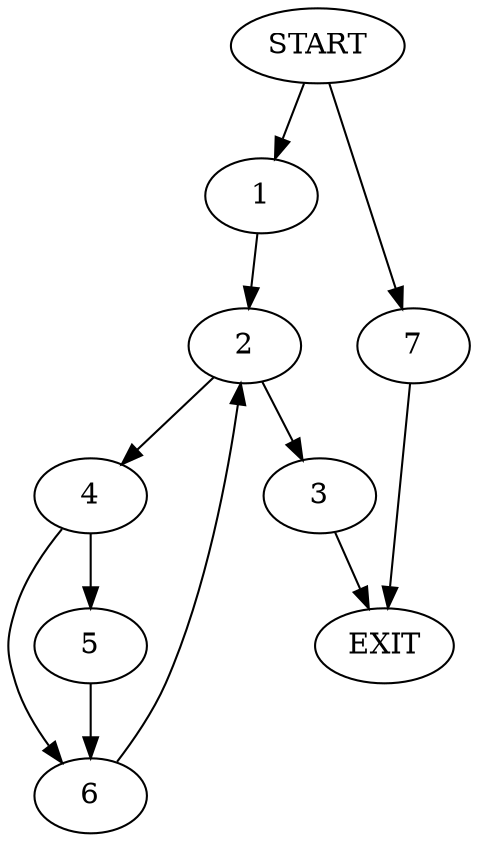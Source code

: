 digraph {
0 [label="START"]
8 [label="EXIT"]
0 -> 1
1 -> 2
2 -> 3
2 -> 4
3 -> 8
4 -> 5
4 -> 6
6 -> 2
5 -> 6
0 -> 7
7 -> 8
}
